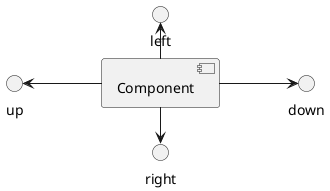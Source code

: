 @startuml
left to right direction
[Component] -left-> left
[Component] -right-> right
[Component] -up-> up
[Component] -down-> down
@enduml